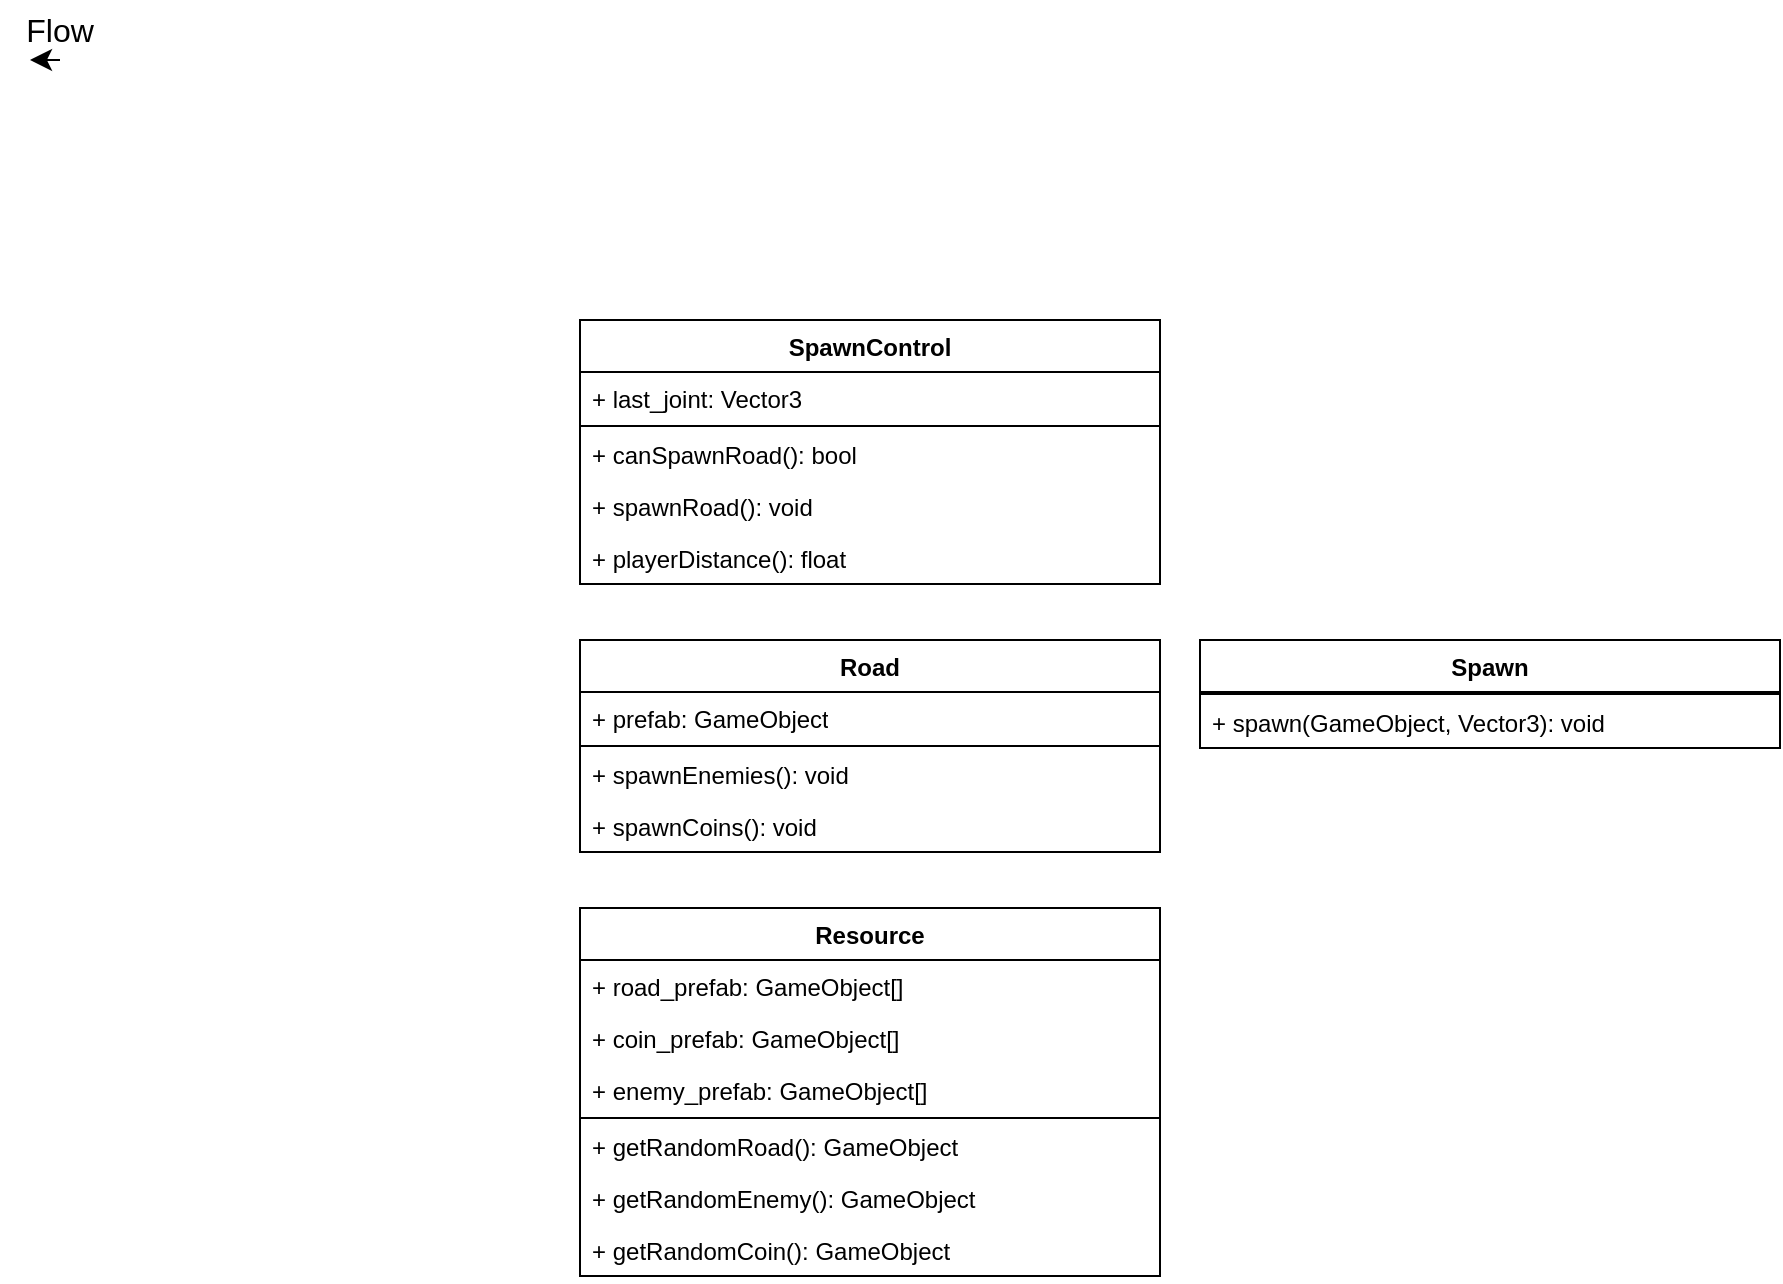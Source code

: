 <mxfile version="25.0.1">
  <diagram name="Spawn Flow" id="e7e014a7-5840-1c2e-5031-d8a46d1fe8dd">
    <mxGraphModel dx="1509" dy="829" grid="1" gridSize="10" guides="1" tooltips="1" connect="1" arrows="1" fold="1" page="1" pageScale="1" pageWidth="1169" pageHeight="826" background="none" math="0" shadow="0">
      <root>
        <mxCell id="0" />
        <mxCell id="1" parent="0" />
        <mxCell id="_zeqTD-cbf3Eoh2X06K5-41" value="Flow" style="text;html=1;align=center;verticalAlign=middle;whiteSpace=wrap;rounded=0;fontSize=16;" vertex="1" parent="1">
          <mxGeometry width="60" height="30" as="geometry" />
        </mxCell>
        <mxCell id="_zeqTD-cbf3Eoh2X06K5-42" style="edgeStyle=none;curved=1;rounded=0;orthogonalLoop=1;jettySize=auto;html=1;exitX=0.5;exitY=1;exitDx=0;exitDy=0;entryX=0.25;entryY=1;entryDx=0;entryDy=0;fontSize=12;startSize=8;endSize=8;" edge="1" parent="1" source="_zeqTD-cbf3Eoh2X06K5-41" target="_zeqTD-cbf3Eoh2X06K5-41">
          <mxGeometry relative="1" as="geometry" />
        </mxCell>
        <mxCell id="_zeqTD-cbf3Eoh2X06K5-77" value="Road" style="swimlane;fontStyle=1;align=center;verticalAlign=top;childLayout=stackLayout;horizontal=1;startSize=26;horizontalStack=0;resizeParent=1;resizeParentMax=0;resizeLast=0;collapsible=1;marginBottom=0;whiteSpace=wrap;html=1;" vertex="1" parent="1">
          <mxGeometry x="290" y="320" width="290" height="106" as="geometry">
            <mxRectangle x="730" y="140" width="110" height="30" as="alternateBounds" />
          </mxGeometry>
        </mxCell>
        <mxCell id="_zeqTD-cbf3Eoh2X06K5-78" value="+ prefab: GameObject" style="text;strokeColor=none;fillColor=none;align=left;verticalAlign=top;spacingLeft=4;spacingRight=4;overflow=hidden;rotatable=0;points=[[0,0.5],[1,0.5]];portConstraint=eastwest;whiteSpace=wrap;html=1;" vertex="1" parent="_zeqTD-cbf3Eoh2X06K5-77">
          <mxGeometry y="26" width="290" height="26" as="geometry" />
        </mxCell>
        <mxCell id="_zeqTD-cbf3Eoh2X06K5-79" value="" style="line;strokeWidth=1;fillColor=none;align=left;verticalAlign=middle;spacingTop=-1;spacingLeft=3;spacingRight=3;rotatable=0;labelPosition=right;points=[];portConstraint=eastwest;strokeColor=inherit;" vertex="1" parent="_zeqTD-cbf3Eoh2X06K5-77">
          <mxGeometry y="52" width="290" height="2" as="geometry" />
        </mxCell>
        <mxCell id="_zeqTD-cbf3Eoh2X06K5-83" value="+ spawnEnemies(): void" style="text;strokeColor=none;fillColor=none;align=left;verticalAlign=top;spacingLeft=4;spacingRight=4;overflow=hidden;rotatable=0;points=[[0,0.5],[1,0.5]];portConstraint=eastwest;whiteSpace=wrap;html=1;" vertex="1" parent="_zeqTD-cbf3Eoh2X06K5-77">
          <mxGeometry y="54" width="290" height="26" as="geometry" />
        </mxCell>
        <mxCell id="_zeqTD-cbf3Eoh2X06K5-81" value="+ spawnCoins(): void" style="text;strokeColor=none;fillColor=none;align=left;verticalAlign=top;spacingLeft=4;spacingRight=4;overflow=hidden;rotatable=0;points=[[0,0.5],[1,0.5]];portConstraint=eastwest;whiteSpace=wrap;html=1;" vertex="1" parent="_zeqTD-cbf3Eoh2X06K5-77">
          <mxGeometry y="80" width="290" height="26" as="geometry" />
        </mxCell>
        <mxCell id="_zeqTD-cbf3Eoh2X06K5-85" value="Resource" style="swimlane;fontStyle=1;align=center;verticalAlign=top;childLayout=stackLayout;horizontal=1;startSize=26;horizontalStack=0;resizeParent=1;resizeParentMax=0;resizeLast=0;collapsible=1;marginBottom=0;whiteSpace=wrap;html=1;" vertex="1" parent="1">
          <mxGeometry x="290" y="454" width="290" height="184" as="geometry">
            <mxRectangle x="730" y="140" width="110" height="30" as="alternateBounds" />
          </mxGeometry>
        </mxCell>
        <mxCell id="_zeqTD-cbf3Eoh2X06K5-86" value="+ road_prefab: GameObject[]" style="text;strokeColor=none;fillColor=none;align=left;verticalAlign=top;spacingLeft=4;spacingRight=4;overflow=hidden;rotatable=0;points=[[0,0.5],[1,0.5]];portConstraint=eastwest;whiteSpace=wrap;html=1;" vertex="1" parent="_zeqTD-cbf3Eoh2X06K5-85">
          <mxGeometry y="26" width="290" height="26" as="geometry" />
        </mxCell>
        <mxCell id="_zeqTD-cbf3Eoh2X06K5-97" value="+ coin_prefab: GameObject[]" style="text;strokeColor=none;fillColor=none;align=left;verticalAlign=top;spacingLeft=4;spacingRight=4;overflow=hidden;rotatable=0;points=[[0,0.5],[1,0.5]];portConstraint=eastwest;whiteSpace=wrap;html=1;" vertex="1" parent="_zeqTD-cbf3Eoh2X06K5-85">
          <mxGeometry y="52" width="290" height="26" as="geometry" />
        </mxCell>
        <mxCell id="_zeqTD-cbf3Eoh2X06K5-98" value="+ enemy_prefab: GameObject[]" style="text;strokeColor=none;fillColor=none;align=left;verticalAlign=top;spacingLeft=4;spacingRight=4;overflow=hidden;rotatable=0;points=[[0,0.5],[1,0.5]];portConstraint=eastwest;whiteSpace=wrap;html=1;" vertex="1" parent="_zeqTD-cbf3Eoh2X06K5-85">
          <mxGeometry y="78" width="290" height="26" as="geometry" />
        </mxCell>
        <mxCell id="_zeqTD-cbf3Eoh2X06K5-87" value="" style="line;strokeWidth=1;fillColor=none;align=left;verticalAlign=middle;spacingTop=-1;spacingLeft=3;spacingRight=3;rotatable=0;labelPosition=right;points=[];portConstraint=eastwest;strokeColor=inherit;" vertex="1" parent="_zeqTD-cbf3Eoh2X06K5-85">
          <mxGeometry y="104" width="290" height="2" as="geometry" />
        </mxCell>
        <mxCell id="_zeqTD-cbf3Eoh2X06K5-90" value="+ getRandomRoad(): GameObject" style="text;strokeColor=none;fillColor=none;align=left;verticalAlign=top;spacingLeft=4;spacingRight=4;overflow=hidden;rotatable=0;points=[[0,0.5],[1,0.5]];portConstraint=eastwest;whiteSpace=wrap;html=1;" vertex="1" parent="_zeqTD-cbf3Eoh2X06K5-85">
          <mxGeometry y="106" width="290" height="26" as="geometry" />
        </mxCell>
        <mxCell id="_zeqTD-cbf3Eoh2X06K5-117" value="+ getRandomEnemy(): GameObject" style="text;strokeColor=none;fillColor=none;align=left;verticalAlign=top;spacingLeft=4;spacingRight=4;overflow=hidden;rotatable=0;points=[[0,0.5],[1,0.5]];portConstraint=eastwest;whiteSpace=wrap;html=1;" vertex="1" parent="_zeqTD-cbf3Eoh2X06K5-85">
          <mxGeometry y="132" width="290" height="26" as="geometry" />
        </mxCell>
        <mxCell id="_zeqTD-cbf3Eoh2X06K5-118" value="+ getRandomCoin(): GameObject" style="text;strokeColor=none;fillColor=none;align=left;verticalAlign=top;spacingLeft=4;spacingRight=4;overflow=hidden;rotatable=0;points=[[0,0.5],[1,0.5]];portConstraint=eastwest;whiteSpace=wrap;html=1;" vertex="1" parent="_zeqTD-cbf3Eoh2X06K5-85">
          <mxGeometry y="158" width="290" height="26" as="geometry" />
        </mxCell>
        <mxCell id="_zeqTD-cbf3Eoh2X06K5-106" value="SpawnControl" style="swimlane;fontStyle=1;align=center;verticalAlign=top;childLayout=stackLayout;horizontal=1;startSize=26;horizontalStack=0;resizeParent=1;resizeParentMax=0;resizeLast=0;collapsible=1;marginBottom=0;whiteSpace=wrap;html=1;" vertex="1" parent="1">
          <mxGeometry x="290" y="160" width="290" height="132" as="geometry">
            <mxRectangle x="730" y="140" width="110" height="30" as="alternateBounds" />
          </mxGeometry>
        </mxCell>
        <mxCell id="_zeqTD-cbf3Eoh2X06K5-107" value="+ last_joint: Vector3" style="text;strokeColor=none;fillColor=none;align=left;verticalAlign=top;spacingLeft=4;spacingRight=4;overflow=hidden;rotatable=0;points=[[0,0.5],[1,0.5]];portConstraint=eastwest;whiteSpace=wrap;html=1;" vertex="1" parent="_zeqTD-cbf3Eoh2X06K5-106">
          <mxGeometry y="26" width="290" height="26" as="geometry" />
        </mxCell>
        <mxCell id="_zeqTD-cbf3Eoh2X06K5-108" value="" style="line;strokeWidth=1;fillColor=none;align=left;verticalAlign=middle;spacingTop=-1;spacingLeft=3;spacingRight=3;rotatable=0;labelPosition=right;points=[];portConstraint=eastwest;strokeColor=inherit;" vertex="1" parent="_zeqTD-cbf3Eoh2X06K5-106">
          <mxGeometry y="52" width="290" height="2" as="geometry" />
        </mxCell>
        <mxCell id="_zeqTD-cbf3Eoh2X06K5-121" value="+ canSpawnRoad(): bool" style="text;strokeColor=none;fillColor=none;align=left;verticalAlign=top;spacingLeft=4;spacingRight=4;overflow=hidden;rotatable=0;points=[[0,0.5],[1,0.5]];portConstraint=eastwest;whiteSpace=wrap;html=1;" vertex="1" parent="_zeqTD-cbf3Eoh2X06K5-106">
          <mxGeometry y="54" width="290" height="26" as="geometry" />
        </mxCell>
        <mxCell id="_zeqTD-cbf3Eoh2X06K5-110" value="+ spawnRoad(): void" style="text;strokeColor=none;fillColor=none;align=left;verticalAlign=top;spacingLeft=4;spacingRight=4;overflow=hidden;rotatable=0;points=[[0,0.5],[1,0.5]];portConstraint=eastwest;whiteSpace=wrap;html=1;" vertex="1" parent="_zeqTD-cbf3Eoh2X06K5-106">
          <mxGeometry y="80" width="290" height="26" as="geometry" />
        </mxCell>
        <mxCell id="_zeqTD-cbf3Eoh2X06K5-119" value="+ playerDistance(): float" style="text;strokeColor=none;fillColor=none;align=left;verticalAlign=top;spacingLeft=4;spacingRight=4;overflow=hidden;rotatable=0;points=[[0,0.5],[1,0.5]];portConstraint=eastwest;whiteSpace=wrap;html=1;" vertex="1" parent="_zeqTD-cbf3Eoh2X06K5-106">
          <mxGeometry y="106" width="290" height="26" as="geometry" />
        </mxCell>
        <mxCell id="_zeqTD-cbf3Eoh2X06K5-112" value="Spawn" style="swimlane;fontStyle=1;align=center;verticalAlign=top;childLayout=stackLayout;horizontal=1;startSize=26;horizontalStack=0;resizeParent=1;resizeParentMax=0;resizeLast=0;collapsible=1;marginBottom=0;whiteSpace=wrap;html=1;" vertex="1" parent="1">
          <mxGeometry x="600" y="320" width="290" height="54" as="geometry">
            <mxRectangle x="730" y="140" width="110" height="30" as="alternateBounds" />
          </mxGeometry>
        </mxCell>
        <mxCell id="_zeqTD-cbf3Eoh2X06K5-114" value="" style="line;strokeWidth=1;fillColor=none;align=left;verticalAlign=middle;spacingTop=-1;spacingLeft=3;spacingRight=3;rotatable=0;labelPosition=right;points=[];portConstraint=eastwest;strokeColor=inherit;" vertex="1" parent="_zeqTD-cbf3Eoh2X06K5-112">
          <mxGeometry y="26" width="290" height="2" as="geometry" />
        </mxCell>
        <mxCell id="_zeqTD-cbf3Eoh2X06K5-116" value="+ spawn(GameObject, Vector3): void" style="text;strokeColor=none;fillColor=none;align=left;verticalAlign=top;spacingLeft=4;spacingRight=4;overflow=hidden;rotatable=0;points=[[0,0.5],[1,0.5]];portConstraint=eastwest;whiteSpace=wrap;html=1;" vertex="1" parent="_zeqTD-cbf3Eoh2X06K5-112">
          <mxGeometry y="28" width="290" height="26" as="geometry" />
        </mxCell>
      </root>
    </mxGraphModel>
  </diagram>
</mxfile>

